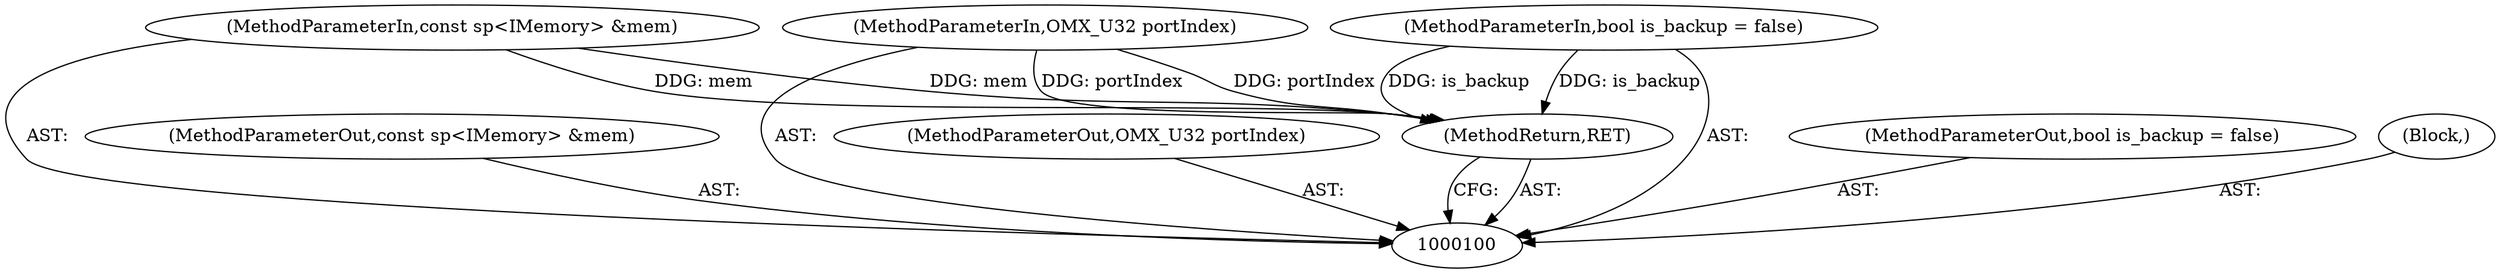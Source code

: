 digraph "0_Android_b351eabb428c7ca85a34513c64601f437923d576" {
"1000101" [label="(MethodParameterIn,const sp<IMemory> &mem)"];
"1000112" [label="(MethodParameterOut,const sp<IMemory> &mem)"];
"1000102" [label="(MethodParameterIn,OMX_U32 portIndex)"];
"1000113" [label="(MethodParameterOut,OMX_U32 portIndex)"];
"1000105" [label="(MethodReturn,RET)"];
"1000103" [label="(MethodParameterIn,bool is_backup = false)"];
"1000114" [label="(MethodParameterOut,bool is_backup = false)"];
"1000104" [label="(Block,)"];
"1000101" -> "1000100"  [label="AST: "];
"1000101" -> "1000105"  [label="DDG: mem"];
"1000112" -> "1000100"  [label="AST: "];
"1000102" -> "1000100"  [label="AST: "];
"1000102" -> "1000105"  [label="DDG: portIndex"];
"1000113" -> "1000100"  [label="AST: "];
"1000105" -> "1000100"  [label="AST: "];
"1000105" -> "1000100"  [label="CFG: "];
"1000103" -> "1000105"  [label="DDG: is_backup"];
"1000102" -> "1000105"  [label="DDG: portIndex"];
"1000101" -> "1000105"  [label="DDG: mem"];
"1000103" -> "1000100"  [label="AST: "];
"1000103" -> "1000105"  [label="DDG: is_backup"];
"1000114" -> "1000100"  [label="AST: "];
"1000104" -> "1000100"  [label="AST: "];
}
